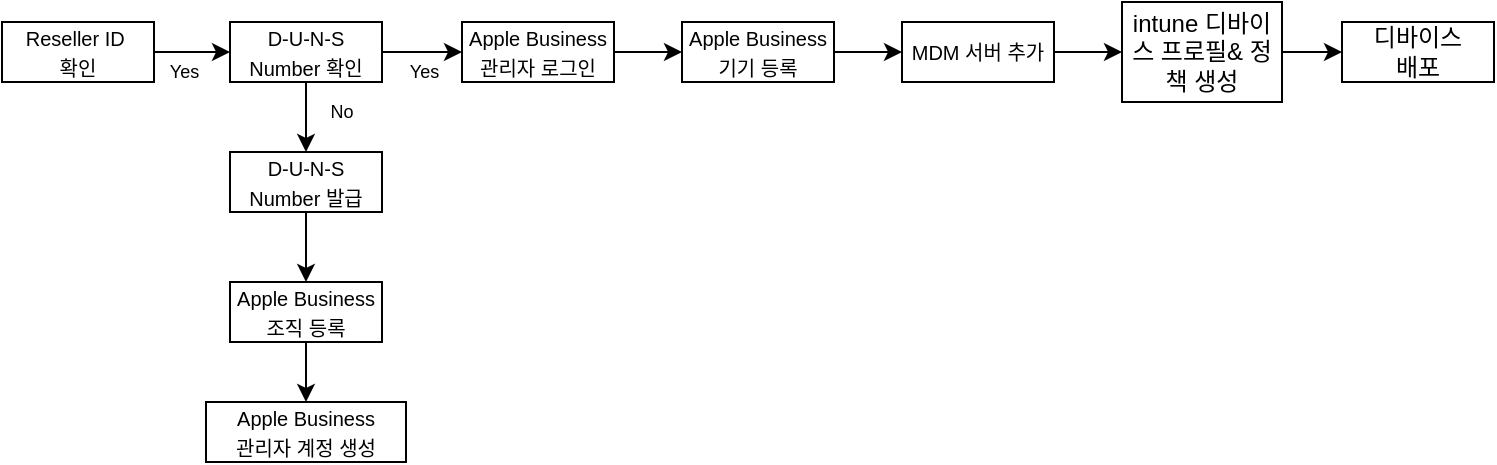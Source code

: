 <mxfile version="20.8.0" type="github">
  <diagram id="ZFC9ssaXQDbK8t4ipNAw" name="페이지-1">
    <mxGraphModel dx="868" dy="488" grid="1" gridSize="10" guides="1" tooltips="1" connect="1" arrows="1" fold="1" page="1" pageScale="1" pageWidth="827" pageHeight="1169" math="0" shadow="0">
      <root>
        <mxCell id="0" />
        <mxCell id="1" parent="0" />
        <mxCell id="c6aR1PdYJ-23t0awHHtp-16" value="" style="edgeStyle=orthogonalEdgeStyle;rounded=0;orthogonalLoop=1;jettySize=auto;html=1;fontSize=9;" edge="1" parent="1" source="c6aR1PdYJ-23t0awHHtp-14" target="c6aR1PdYJ-23t0awHHtp-15">
          <mxGeometry relative="1" as="geometry" />
        </mxCell>
        <mxCell id="c6aR1PdYJ-23t0awHHtp-14" value="&lt;font size=&quot;1&quot;&gt;Reseller ID&amp;nbsp;&lt;br&gt;확인&lt;br&gt;&lt;/font&gt;" style="rounded=0;whiteSpace=wrap;html=1;" vertex="1" parent="1">
          <mxGeometry x="20" y="100" width="76" height="30" as="geometry" />
        </mxCell>
        <mxCell id="c6aR1PdYJ-23t0awHHtp-18" value="" style="edgeStyle=orthogonalEdgeStyle;rounded=0;orthogonalLoop=1;jettySize=auto;html=1;fontSize=9;" edge="1" parent="1" source="c6aR1PdYJ-23t0awHHtp-15" target="c6aR1PdYJ-23t0awHHtp-17">
          <mxGeometry relative="1" as="geometry" />
        </mxCell>
        <mxCell id="c6aR1PdYJ-23t0awHHtp-20" value="" style="edgeStyle=orthogonalEdgeStyle;rounded=0;orthogonalLoop=1;jettySize=auto;html=1;fontSize=9;" edge="1" parent="1" source="c6aR1PdYJ-23t0awHHtp-15" target="c6aR1PdYJ-23t0awHHtp-19">
          <mxGeometry relative="1" as="geometry" />
        </mxCell>
        <mxCell id="c6aR1PdYJ-23t0awHHtp-15" value="&lt;font size=&quot;1&quot;&gt;D-U-N-S&lt;br&gt;Number 확인&lt;br&gt;&lt;/font&gt;" style="rounded=0;whiteSpace=wrap;html=1;" vertex="1" parent="1">
          <mxGeometry x="134" y="100" width="76" height="30" as="geometry" />
        </mxCell>
        <mxCell id="c6aR1PdYJ-23t0awHHtp-34" value="" style="edgeStyle=orthogonalEdgeStyle;rounded=0;orthogonalLoop=1;jettySize=auto;html=1;fontSize=9;" edge="1" parent="1" source="c6aR1PdYJ-23t0awHHtp-17" target="c6aR1PdYJ-23t0awHHtp-33">
          <mxGeometry relative="1" as="geometry" />
        </mxCell>
        <mxCell id="c6aR1PdYJ-23t0awHHtp-17" value="&lt;font size=&quot;1&quot;&gt;Apple Business&lt;br&gt;관리자 로그인&lt;br&gt;&lt;/font&gt;" style="rounded=0;whiteSpace=wrap;html=1;" vertex="1" parent="1">
          <mxGeometry x="250" y="100" width="76" height="30" as="geometry" />
        </mxCell>
        <mxCell id="c6aR1PdYJ-23t0awHHtp-27" value="" style="edgeStyle=orthogonalEdgeStyle;rounded=0;orthogonalLoop=1;jettySize=auto;html=1;fontSize=9;" edge="1" parent="1" source="c6aR1PdYJ-23t0awHHtp-19" target="c6aR1PdYJ-23t0awHHtp-26">
          <mxGeometry relative="1" as="geometry" />
        </mxCell>
        <mxCell id="c6aR1PdYJ-23t0awHHtp-19" value="&lt;span style=&quot;font-size: x-small;&quot;&gt;D-U-N-S&lt;/span&gt;&lt;br style=&quot;border-color: var(--border-color); font-size: x-small;&quot;&gt;&lt;span style=&quot;font-size: x-small;&quot;&gt;Number 발급&lt;/span&gt;&lt;font size=&quot;1&quot;&gt;&lt;br&gt;&lt;/font&gt;" style="rounded=0;whiteSpace=wrap;html=1;" vertex="1" parent="1">
          <mxGeometry x="134" y="165" width="76" height="30" as="geometry" />
        </mxCell>
        <mxCell id="c6aR1PdYJ-23t0awHHtp-25" value="&amp;nbsp;Yes" style="text;html=1;strokeColor=none;fillColor=none;align=center;verticalAlign=middle;whiteSpace=wrap;rounded=0;fontSize=9;" vertex="1" parent="1">
          <mxGeometry x="80" y="110" width="60" height="30" as="geometry" />
        </mxCell>
        <mxCell id="c6aR1PdYJ-23t0awHHtp-30" value="" style="edgeStyle=orthogonalEdgeStyle;rounded=0;orthogonalLoop=1;jettySize=auto;html=1;fontSize=9;" edge="1" parent="1" source="c6aR1PdYJ-23t0awHHtp-26" target="c6aR1PdYJ-23t0awHHtp-28">
          <mxGeometry relative="1" as="geometry" />
        </mxCell>
        <mxCell id="c6aR1PdYJ-23t0awHHtp-26" value="&lt;font size=&quot;1&quot;&gt;Apple Business&lt;br&gt;조직 등록&lt;br&gt;&lt;/font&gt;" style="rounded=0;whiteSpace=wrap;html=1;" vertex="1" parent="1">
          <mxGeometry x="134" y="230" width="76" height="30" as="geometry" />
        </mxCell>
        <mxCell id="c6aR1PdYJ-23t0awHHtp-28" value="&lt;font size=&quot;1&quot;&gt;Apple Business&lt;br&gt;관리자 계정 생성&lt;br&gt;&lt;/font&gt;" style="rounded=0;whiteSpace=wrap;html=1;" vertex="1" parent="1">
          <mxGeometry x="122" y="290" width="100" height="30" as="geometry" />
        </mxCell>
        <mxCell id="c6aR1PdYJ-23t0awHHtp-31" value="&amp;nbsp;Yes" style="text;html=1;strokeColor=none;fillColor=none;align=center;verticalAlign=middle;whiteSpace=wrap;rounded=0;fontSize=9;" vertex="1" parent="1">
          <mxGeometry x="200" y="110" width="60" height="30" as="geometry" />
        </mxCell>
        <mxCell id="c6aR1PdYJ-23t0awHHtp-32" value="No" style="text;html=1;strokeColor=none;fillColor=none;align=center;verticalAlign=middle;whiteSpace=wrap;rounded=0;fontSize=9;" vertex="1" parent="1">
          <mxGeometry x="160" y="130" width="60" height="30" as="geometry" />
        </mxCell>
        <mxCell id="c6aR1PdYJ-23t0awHHtp-37" value="" style="edgeStyle=orthogonalEdgeStyle;rounded=0;orthogonalLoop=1;jettySize=auto;html=1;fontSize=9;" edge="1" parent="1" source="c6aR1PdYJ-23t0awHHtp-33" target="c6aR1PdYJ-23t0awHHtp-36">
          <mxGeometry relative="1" as="geometry" />
        </mxCell>
        <mxCell id="c6aR1PdYJ-23t0awHHtp-33" value="&lt;font size=&quot;1&quot;&gt;Apple Business&lt;br&gt;기기 등록&lt;br&gt;&lt;/font&gt;" style="rounded=0;whiteSpace=wrap;html=1;" vertex="1" parent="1">
          <mxGeometry x="360" y="100" width="76" height="30" as="geometry" />
        </mxCell>
        <mxCell id="c6aR1PdYJ-23t0awHHtp-40" value="" style="edgeStyle=orthogonalEdgeStyle;rounded=0;orthogonalLoop=1;jettySize=auto;html=1;fontSize=9;" edge="1" parent="1" source="c6aR1PdYJ-23t0awHHtp-36" target="c6aR1PdYJ-23t0awHHtp-39">
          <mxGeometry relative="1" as="geometry" />
        </mxCell>
        <mxCell id="c6aR1PdYJ-23t0awHHtp-36" value="&lt;font size=&quot;1&quot;&gt;MDM 서버 추가&lt;br&gt;&lt;/font&gt;" style="rounded=0;whiteSpace=wrap;html=1;" vertex="1" parent="1">
          <mxGeometry x="470" y="100" width="76" height="30" as="geometry" />
        </mxCell>
        <mxCell id="c6aR1PdYJ-23t0awHHtp-43" value="" style="edgeStyle=orthogonalEdgeStyle;rounded=0;orthogonalLoop=1;jettySize=auto;html=1;fontSize=9;" edge="1" parent="1" source="c6aR1PdYJ-23t0awHHtp-39" target="c6aR1PdYJ-23t0awHHtp-42">
          <mxGeometry relative="1" as="geometry" />
        </mxCell>
        <mxCell id="c6aR1PdYJ-23t0awHHtp-39" value="intune 디바이스 프로필&amp;amp; 정책 생성" style="rounded=0;whiteSpace=wrap;html=1;" vertex="1" parent="1">
          <mxGeometry x="580" y="90" width="80" height="50" as="geometry" />
        </mxCell>
        <mxCell id="c6aR1PdYJ-23t0awHHtp-42" value="디바이스 &lt;br&gt;배포" style="rounded=0;whiteSpace=wrap;html=1;" vertex="1" parent="1">
          <mxGeometry x="690" y="100" width="76" height="30" as="geometry" />
        </mxCell>
      </root>
    </mxGraphModel>
  </diagram>
</mxfile>
